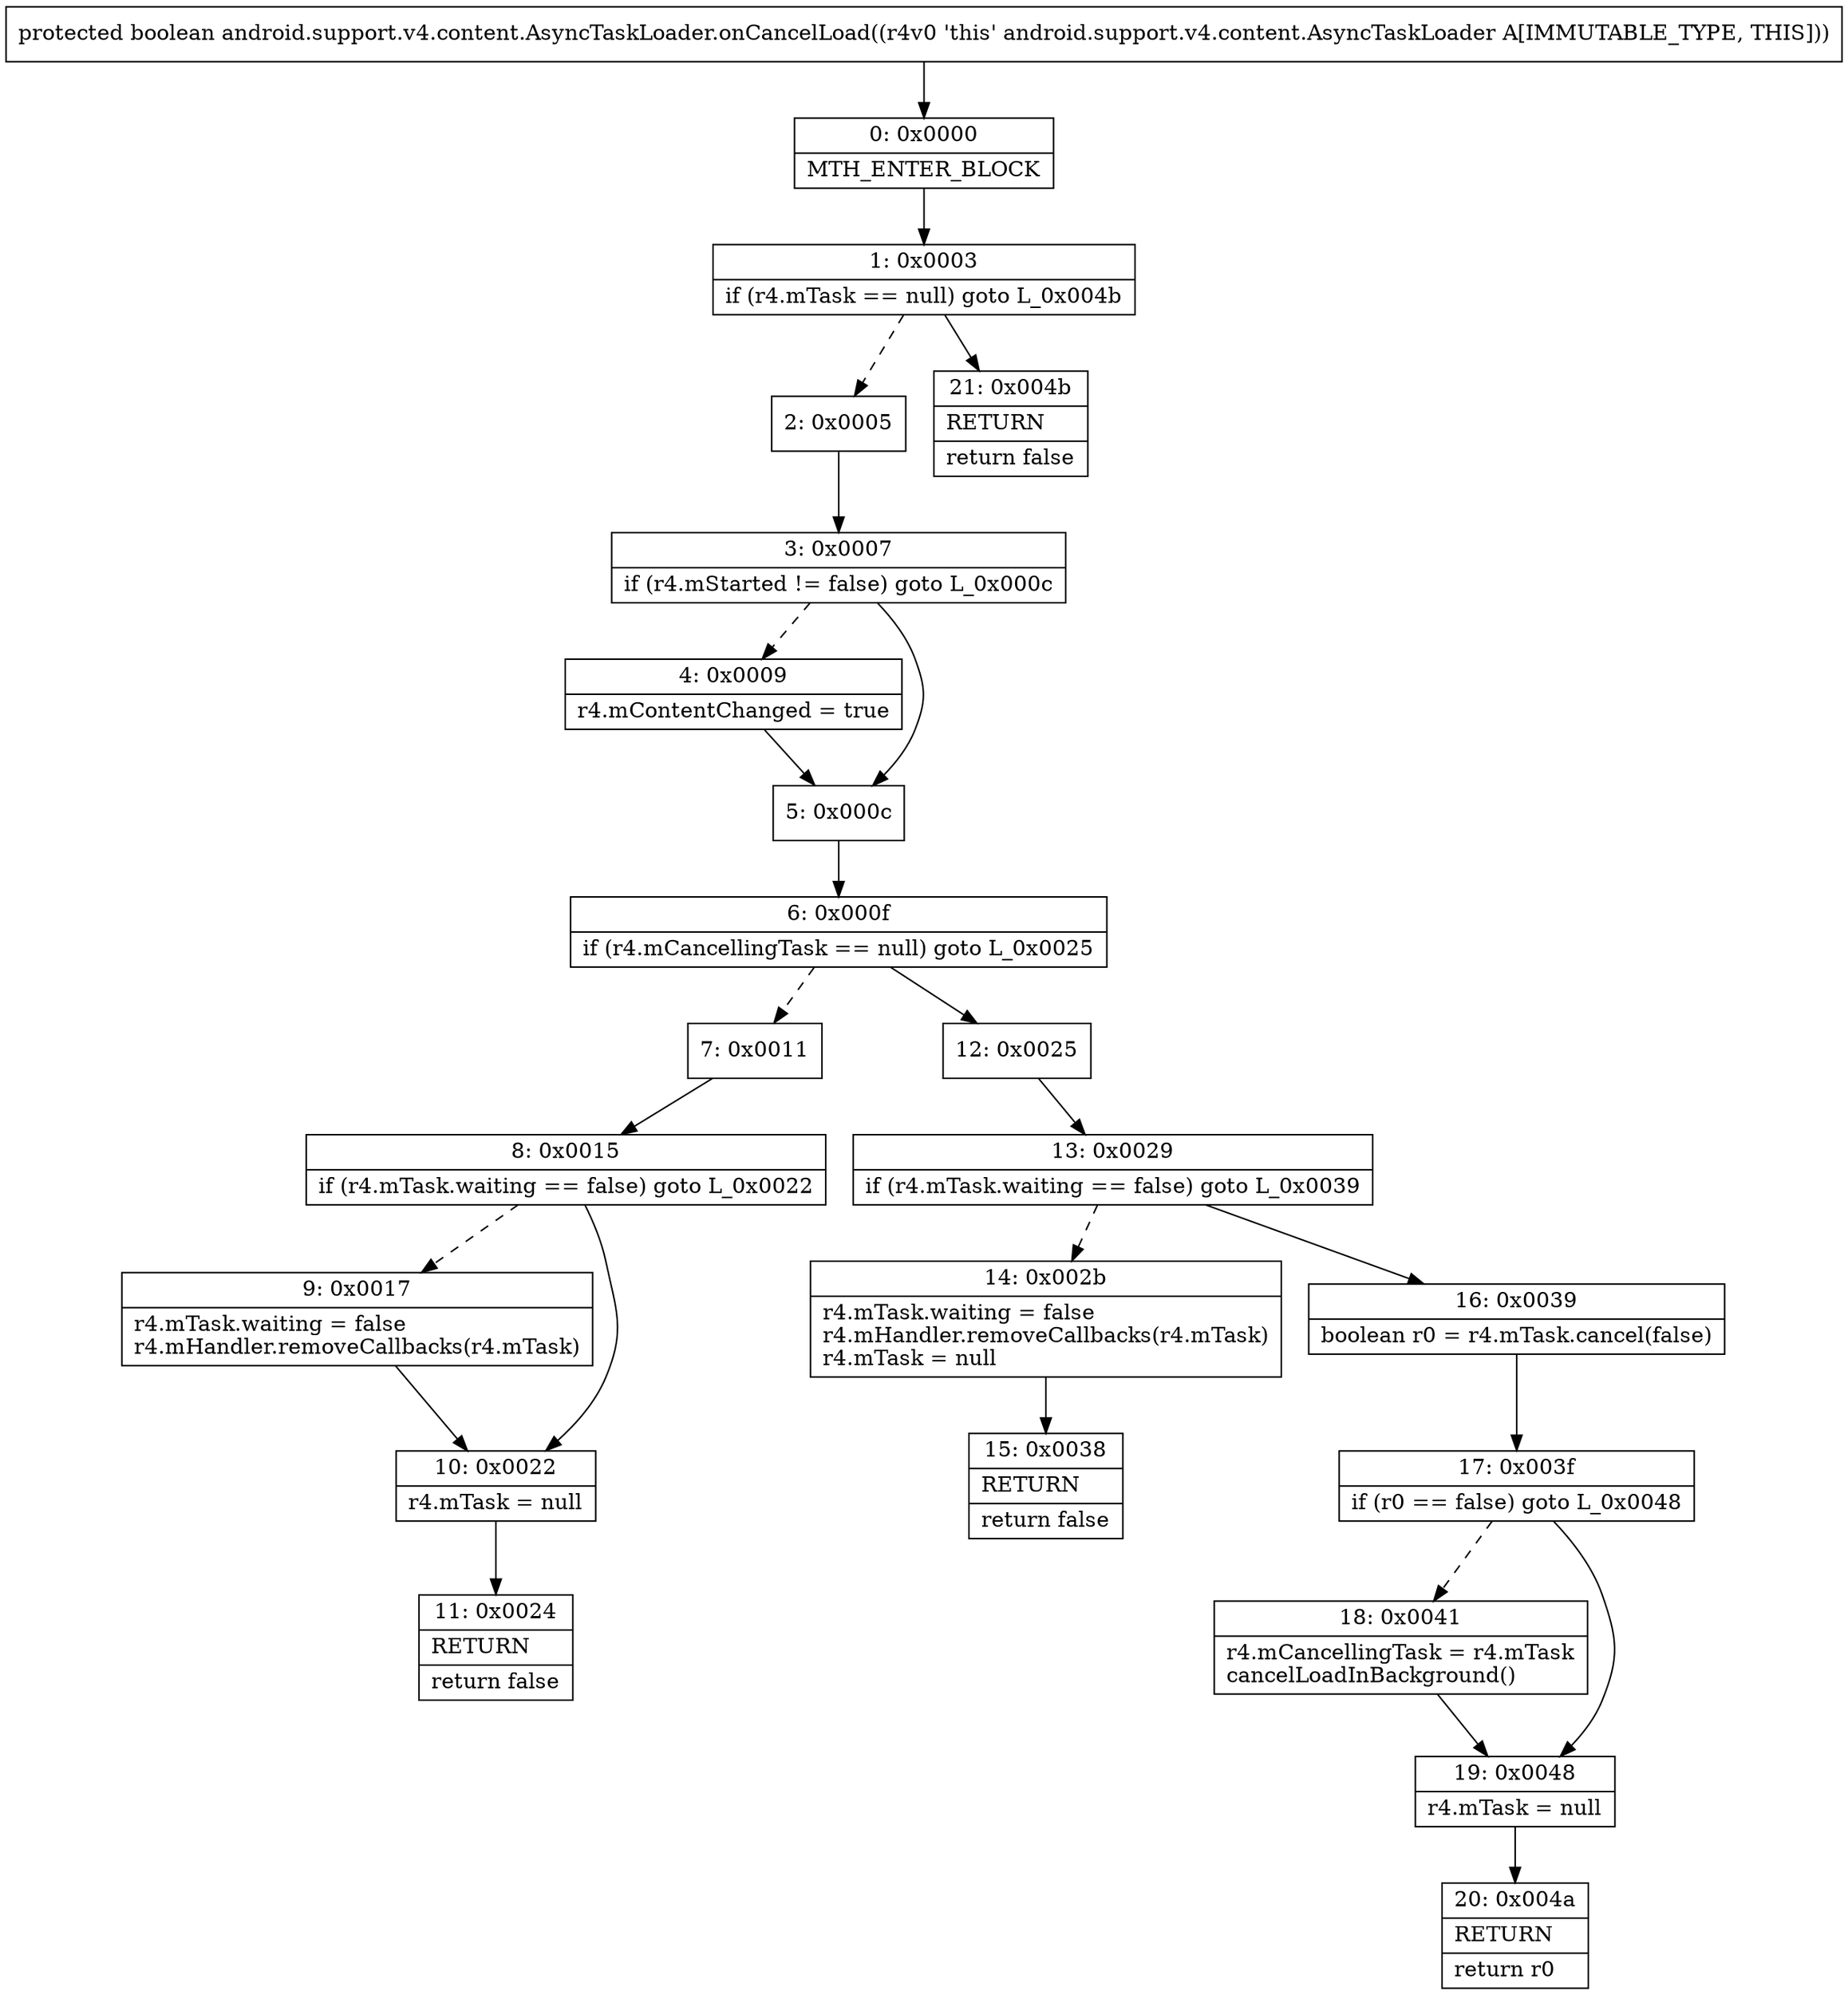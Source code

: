 digraph "CFG forandroid.support.v4.content.AsyncTaskLoader.onCancelLoad()Z" {
Node_0 [shape=record,label="{0\:\ 0x0000|MTH_ENTER_BLOCK\l}"];
Node_1 [shape=record,label="{1\:\ 0x0003|if (r4.mTask == null) goto L_0x004b\l}"];
Node_2 [shape=record,label="{2\:\ 0x0005}"];
Node_3 [shape=record,label="{3\:\ 0x0007|if (r4.mStarted != false) goto L_0x000c\l}"];
Node_4 [shape=record,label="{4\:\ 0x0009|r4.mContentChanged = true\l}"];
Node_5 [shape=record,label="{5\:\ 0x000c}"];
Node_6 [shape=record,label="{6\:\ 0x000f|if (r4.mCancellingTask == null) goto L_0x0025\l}"];
Node_7 [shape=record,label="{7\:\ 0x0011}"];
Node_8 [shape=record,label="{8\:\ 0x0015|if (r4.mTask.waiting == false) goto L_0x0022\l}"];
Node_9 [shape=record,label="{9\:\ 0x0017|r4.mTask.waiting = false\lr4.mHandler.removeCallbacks(r4.mTask)\l}"];
Node_10 [shape=record,label="{10\:\ 0x0022|r4.mTask = null\l}"];
Node_11 [shape=record,label="{11\:\ 0x0024|RETURN\l|return false\l}"];
Node_12 [shape=record,label="{12\:\ 0x0025}"];
Node_13 [shape=record,label="{13\:\ 0x0029|if (r4.mTask.waiting == false) goto L_0x0039\l}"];
Node_14 [shape=record,label="{14\:\ 0x002b|r4.mTask.waiting = false\lr4.mHandler.removeCallbacks(r4.mTask)\lr4.mTask = null\l}"];
Node_15 [shape=record,label="{15\:\ 0x0038|RETURN\l|return false\l}"];
Node_16 [shape=record,label="{16\:\ 0x0039|boolean r0 = r4.mTask.cancel(false)\l}"];
Node_17 [shape=record,label="{17\:\ 0x003f|if (r0 == false) goto L_0x0048\l}"];
Node_18 [shape=record,label="{18\:\ 0x0041|r4.mCancellingTask = r4.mTask\lcancelLoadInBackground()\l}"];
Node_19 [shape=record,label="{19\:\ 0x0048|r4.mTask = null\l}"];
Node_20 [shape=record,label="{20\:\ 0x004a|RETURN\l|return r0\l}"];
Node_21 [shape=record,label="{21\:\ 0x004b|RETURN\l|return false\l}"];
MethodNode[shape=record,label="{protected boolean android.support.v4.content.AsyncTaskLoader.onCancelLoad((r4v0 'this' android.support.v4.content.AsyncTaskLoader A[IMMUTABLE_TYPE, THIS])) }"];
MethodNode -> Node_0;
Node_0 -> Node_1;
Node_1 -> Node_2[style=dashed];
Node_1 -> Node_21;
Node_2 -> Node_3;
Node_3 -> Node_4[style=dashed];
Node_3 -> Node_5;
Node_4 -> Node_5;
Node_5 -> Node_6;
Node_6 -> Node_7[style=dashed];
Node_6 -> Node_12;
Node_7 -> Node_8;
Node_8 -> Node_9[style=dashed];
Node_8 -> Node_10;
Node_9 -> Node_10;
Node_10 -> Node_11;
Node_12 -> Node_13;
Node_13 -> Node_14[style=dashed];
Node_13 -> Node_16;
Node_14 -> Node_15;
Node_16 -> Node_17;
Node_17 -> Node_18[style=dashed];
Node_17 -> Node_19;
Node_18 -> Node_19;
Node_19 -> Node_20;
}

